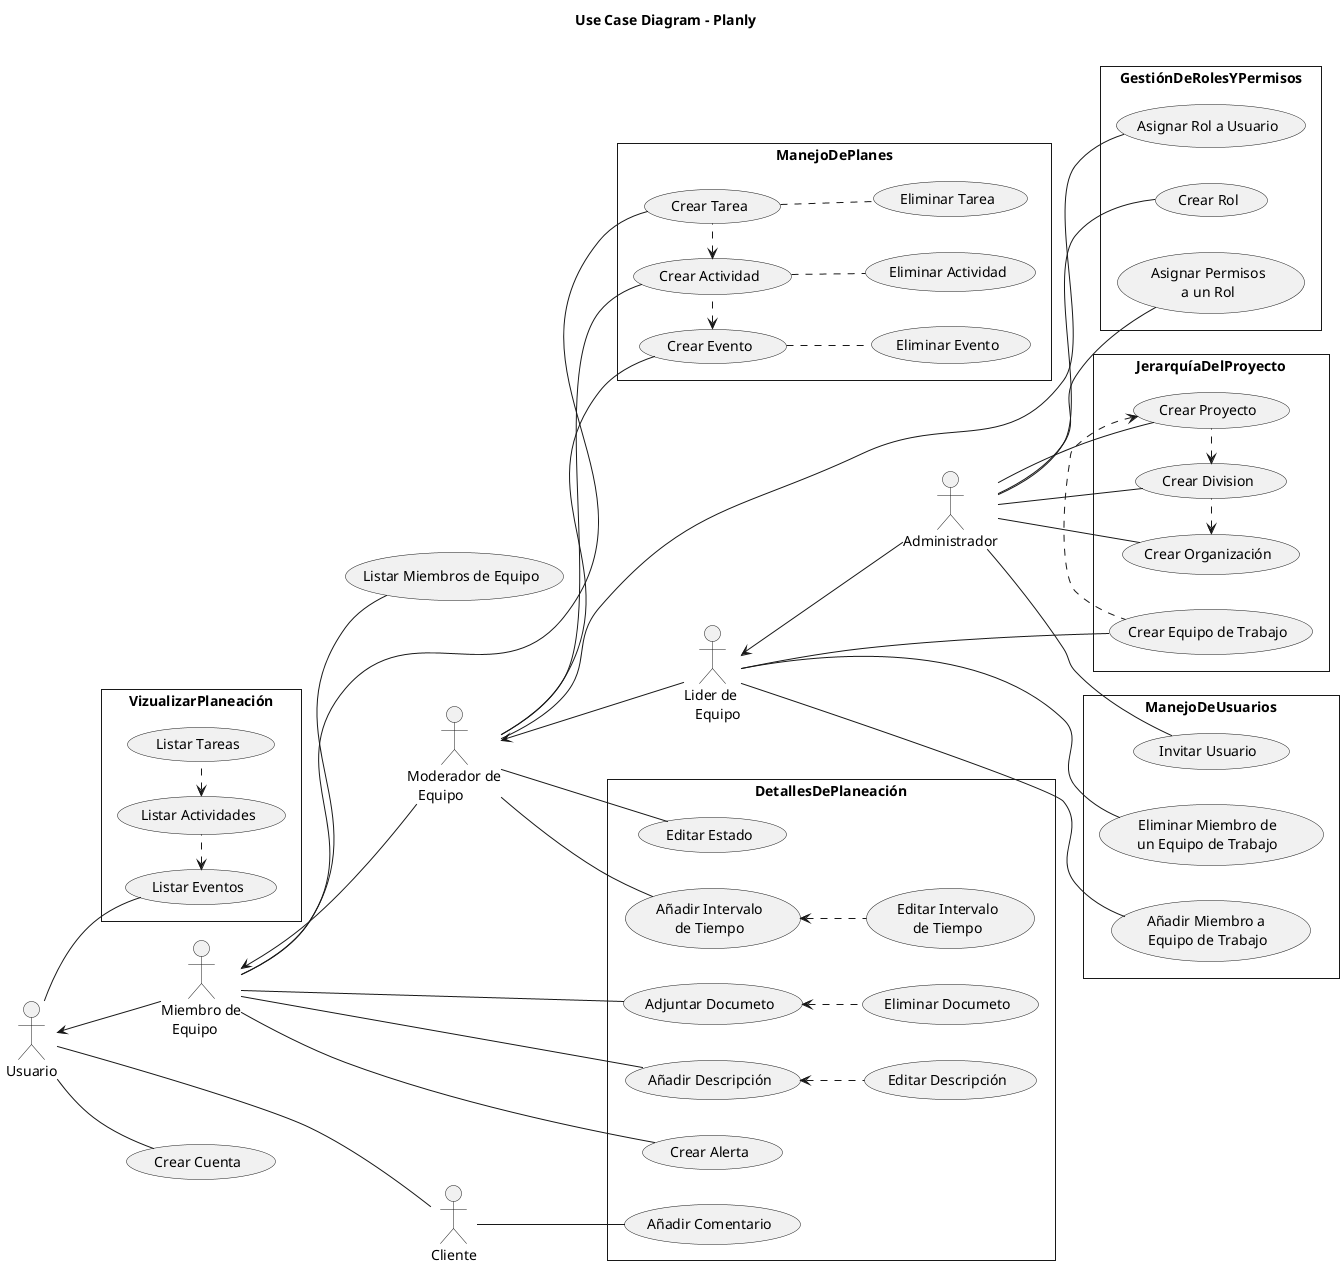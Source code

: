 @startuml PlanlyUseCaseDiagram

    title Use Case Diagram - Planly\n


    skinparam Style strictuml 
    skinparam SequenceMessageAlignment center

    left to right direction
    skinparam monochrome true
    skinparam roundcorner 20

    ' Definitions
        ' Actors
        Actor :Usuario: as U
        Actor :Administrador: as Adm
        Actor :Lider de\n   Equipo: as LEqu
        Actor :Miembro de\n   Equipo: as ME
        Actor :Moderador de\n   Equipo: as ModE
        Actor :Cliente: as C

    ' Use Cases
        ' Crear
        usecase (Crear Cuenta) as (CC)

         Rectangle ManejoDePlanes {
            usecase (Crear Evento) as (CE)
            usecase (Crear Actividad) as (CA)
            usecase (Crear Tarea) as (CT)
            usecase (Eliminar Evento) as (ElimEv)
            usecase (Eliminar Actividad) as (ElimAct)
            usecase (Eliminar Tarea) as (ElimTar)
         }   

        Rectangle JerarquíaDelProyecto {
            usecase (Crear Organización) as (CO)
            usecase (Crear Division) as (CD)
            usecase (Crear Proyecto) as (CP)
            usecase (Crear Equipo de Trabajo) as (CET)
        }           
        
        Rectangle GestiónDeRolesYPermisos {
            usecase (Crear Rol) as (CR)
            usecase (Asignar Permisos\na un Rol) as (APR)
            usecase (Asignar Rol a Usuario) as (ARU)
        }

        ' Añadir

        Rectangle DetallesDePlaneación {
            usecase (Añadir Descripción) as (AddDes)
            usecase (Añadir Intervalo\nde Tiempo) as (AIT)
            usecase (Adjuntar Documeto) as (AddDoc)
            usecase (Añadir Comentario) as (AddCom)
            usecase (Crear Alerta) as (CAle)
            usecase (Editar Estado) as (EE)
            usecase (Editar Descripción) as (EdDes)
            usecase (Editar Intervalo\nde Tiempo) as (EIT)
            usecase (Eliminar Documeto) as (ElimDoc)
        }

        Rectangle ManejoDeUsuarios {
            usecase (Invitar Usuario) as (IU)
            usecase (Añadir Miembro a \nEquipo de Trabajo) as (AMET)
            usecase (Eliminar Miembro de\nun Equipo de Trabajo) as (EMET)
        }


        ' Listar
        rectangle VizualizarPlaneación {
            usecase (Listar Eventos) as (LE)
            usecase (Listar Actividades) as (LA)
            usecase (Listar Tareas) as (LT)
        }

        usecase (Listar Miembros de Equipo) as (LME)

        ' Eliminar 

    ' Relaciones
        ' Entre Actores
        U <-- ME
        U -- C
        ME <-- ModE
        ModE <-- LEqu
        LEqu <-- Adm

        ' Entre casos de uso
            ' Listar    
            LE <.right. LA
            LA <.right. LT

            ' Crear y Editar
            CE <.right. CA
            CA <.right. CT

            AddDes <.. EdDes

            ' Jerarquía
            CO <.right. CD 
            CD <.right. CP 
            CP <.right. CET

            CE .. ElimEv
            CA .. ElimAct 
            CT .. ElimTar

            AIT <.. EIT
            AddDoc <.. ElimDoc



        ' Actores a casos de uso
            ' Usuario
            U -- CC
            U -- LE
            ' U -- LA
            ' U -- LT

            ' Cliente
            C -- AddCom

            ' Auditor

            ' Miembro de equipo
            ME -- LME
            ME -- CAle
            ME -- AddDes
            ME -- AddDoc

            ' ME -- EdDes
            ME -- CT
            ' ME -- ElimTar


            ' Moderador de Equipo
            ModE -- ARU
            ModE -- CE
            ModE -- CA
            ModE -- AIT
            ' ModE -- ElimEv
            ' ModE -- ElimAct
            ModE -- EE

            ' Lider de Equipo
            LEqu -- CET
            LEqu -- AMET
            LEqu -- EMET

            ' Administrador
            Adm -- CR
            Adm -- CO
            Adm -- CP
            Adm -- IU
            Adm -- CD
            Adm -- APR





@enduml